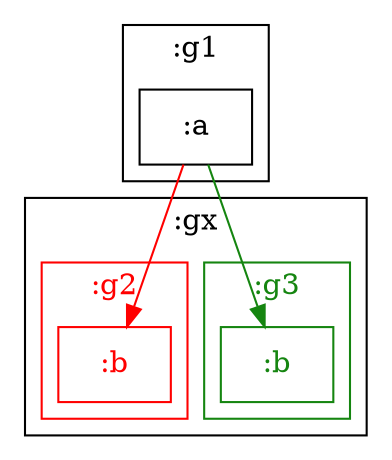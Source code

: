 digraph D {
    subgraph cluster_node1 { /* :g1 */
        label=":g1";
        shape="rectangle";
        
        node5 [shape="rectangle",label=":a"]
    }
    
    subgraph cluster_node2 { /* :gx */
        label=":gx";
        shape="rectangle";
        
        subgraph cluster_node3 { /* :g3 */
            label=":g3";
            shape="rectangle";
            color="#158510";
            fontcolor="#158510";
            
            node7 [color="#158510",fontcolor="#158510",shape="rectangle",label=":b"]
        }
        subgraph cluster_node4 { /* :g2 */
            label=":g2";
            shape="rectangle";
            color="#ff0000";
            fontcolor="#ff0000";
            
            node6 [color="#ff0000",fontcolor="#ff0000",shape="rectangle",label=":b"]
        }
    }
    
    node5 -> node6 [color="#ff0000",]
    node5 -> node7 [color="#158510",]
}
